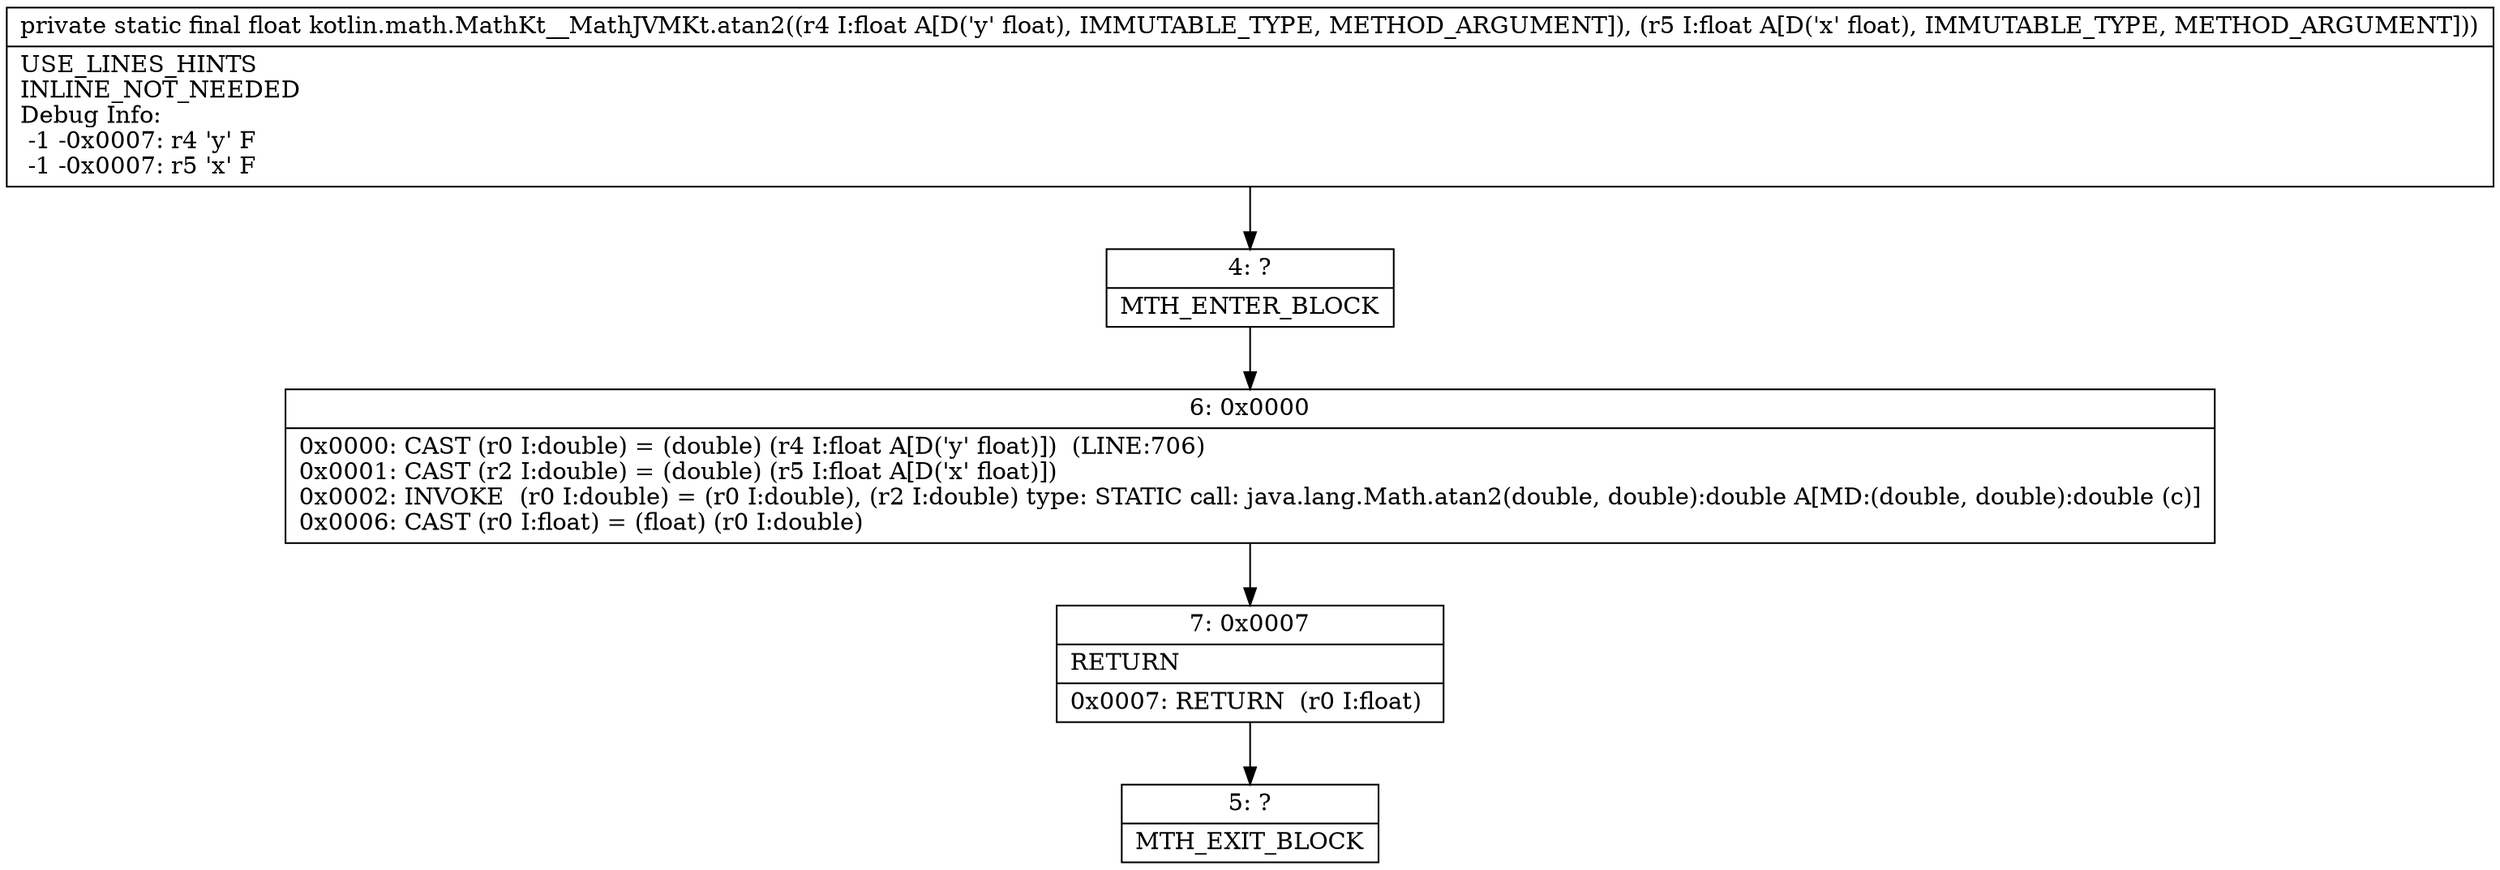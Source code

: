 digraph "CFG forkotlin.math.MathKt__MathJVMKt.atan2(FF)F" {
Node_4 [shape=record,label="{4\:\ ?|MTH_ENTER_BLOCK\l}"];
Node_6 [shape=record,label="{6\:\ 0x0000|0x0000: CAST (r0 I:double) = (double) (r4 I:float A[D('y' float)])  (LINE:706)\l0x0001: CAST (r2 I:double) = (double) (r5 I:float A[D('x' float)]) \l0x0002: INVOKE  (r0 I:double) = (r0 I:double), (r2 I:double) type: STATIC call: java.lang.Math.atan2(double, double):double A[MD:(double, double):double (c)]\l0x0006: CAST (r0 I:float) = (float) (r0 I:double) \l}"];
Node_7 [shape=record,label="{7\:\ 0x0007|RETURN\l|0x0007: RETURN  (r0 I:float) \l}"];
Node_5 [shape=record,label="{5\:\ ?|MTH_EXIT_BLOCK\l}"];
MethodNode[shape=record,label="{private static final float kotlin.math.MathKt__MathJVMKt.atan2((r4 I:float A[D('y' float), IMMUTABLE_TYPE, METHOD_ARGUMENT]), (r5 I:float A[D('x' float), IMMUTABLE_TYPE, METHOD_ARGUMENT]))  | USE_LINES_HINTS\lINLINE_NOT_NEEDED\lDebug Info:\l  \-1 \-0x0007: r4 'y' F\l  \-1 \-0x0007: r5 'x' F\l}"];
MethodNode -> Node_4;Node_4 -> Node_6;
Node_6 -> Node_7;
Node_7 -> Node_5;
}

